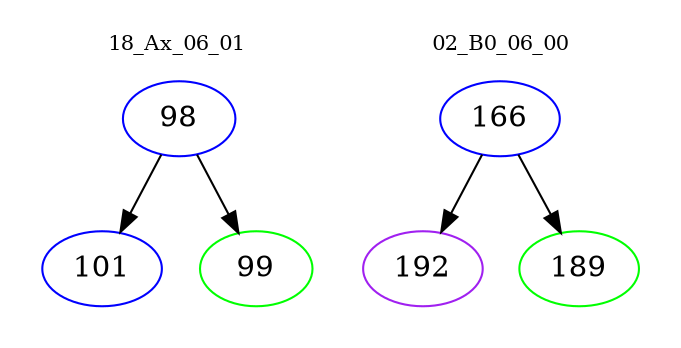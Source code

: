 digraph{
subgraph cluster_0 {
color = white
label = "18_Ax_06_01";
fontsize=10;
T0_98 [label="98", color="blue"]
T0_98 -> T0_101 [color="black"]
T0_101 [label="101", color="blue"]
T0_98 -> T0_99 [color="black"]
T0_99 [label="99", color="green"]
}
subgraph cluster_1 {
color = white
label = "02_B0_06_00";
fontsize=10;
T1_166 [label="166", color="blue"]
T1_166 -> T1_192 [color="black"]
T1_192 [label="192", color="purple"]
T1_166 -> T1_189 [color="black"]
T1_189 [label="189", color="green"]
}
}
